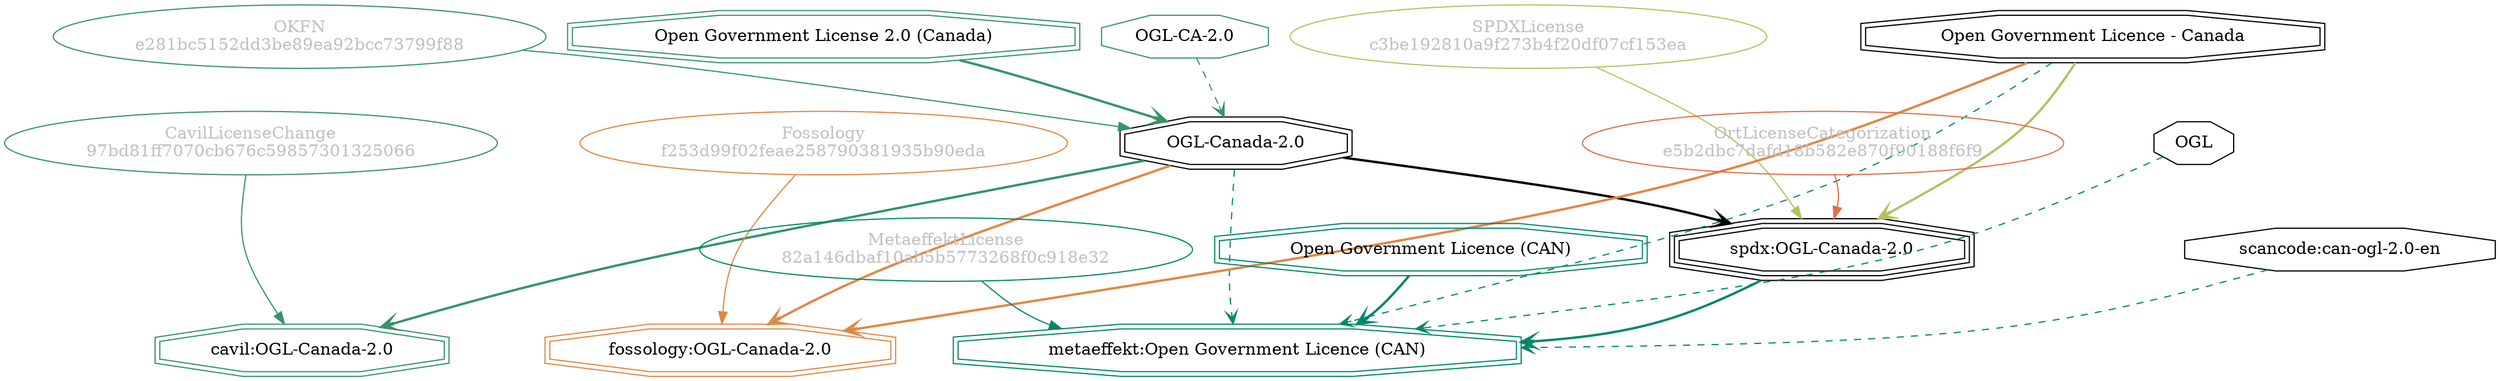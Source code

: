 strict digraph {
    node [shape=box];
    graph [splines=curved];
    3308 [label="SPDXLicense\nc3be192810a9f273b4f20df07cf153ea"
         ,fontcolor=gray
         ,color="#b8bf62"
         ,fillcolor="beige;1"
         ,shape=ellipse];
    3309 [label="spdx:OGL-Canada-2.0"
         ,shape=tripleoctagon];
    3310 [label="OGL-Canada-2.0"
         ,shape=doubleoctagon];
    3311 [label="Open Government Licence - Canada"
         ,shape=doubleoctagon];
    8241 [label=OGL,shape=octagon];
    13114 [label="scancode:can-ogl-2.0-en"
          ,shape=octagon];
    28154 [label="Fossology\nf253d99f02feae258790381935b90eda"
          ,fontcolor=gray
          ,color="#e18745"
          ,fillcolor="beige;1"
          ,shape=ellipse];
    28155 [label="fossology:OGL-Canada-2.0"
          ,color="#e18745"
          ,shape=doubleoctagon];
    28360 [label="OKFN\ne281bc5152dd3be89ea92bcc73799f88"
          ,fontcolor=gray
          ,color="#379469"
          ,fillcolor="beige;1"
          ,shape=ellipse];
    28361 [label="Open Government License 2.0 (Canada)"
          ,color="#379469"
          ,shape=doubleoctagon];
    28362 [label="OGL-CA-2.0"
          ,color="#379469"
          ,shape=octagon];
    35127 [label="OrtLicenseCategorization\ne5b2dbc7dafd18b582e870f90188f6f9"
          ,fontcolor=gray
          ,color="#e06f45"
          ,fillcolor="beige;1"
          ,shape=ellipse];
    37315 [label="CavilLicenseChange\n97bd81ff7070cb676c59857301325066"
          ,fontcolor=gray
          ,color="#379469"
          ,fillcolor="beige;1"
          ,shape=ellipse];
    37316 [label="cavil:OGL-Canada-2.0"
          ,color="#379469"
          ,shape=doubleoctagon];
    46711 [label="MetaeffektLicense\n82a146dbaf10ab5b5773268f0c918e32"
          ,fontcolor=gray
          ,color="#00876c"
          ,fillcolor="beige;1"
          ,shape=ellipse];
    46712 [label="metaeffekt:Open Government Licence (CAN)"
          ,color="#00876c"
          ,shape=doubleoctagon];
    46713 [label="Open Government Licence (CAN)"
          ,color="#00876c"
          ,shape=doubleoctagon];
    3308 -> 3309 [weight=0.5
                 ,color="#b8bf62"];
    3309 -> 46712 [style=bold
                  ,arrowhead=vee
                  ,weight=0.7
                  ,color="#00876c"];
    3310 -> 3309 [style=bold
                 ,arrowhead=vee
                 ,weight=0.7];
    3310 -> 28155 [style=bold
                  ,arrowhead=vee
                  ,weight=0.7
                  ,color="#e18745"];
    3310 -> 37316 [style=bold
                  ,arrowhead=vee
                  ,weight=0.7
                  ,color="#379469"];
    3310 -> 37316 [style=bold
                  ,arrowhead=vee
                  ,weight=0.7
                  ,color="#379469"];
    3310 -> 46712 [style=dashed
                  ,arrowhead=vee
                  ,weight=0.5
                  ,color="#00876c"];
    3311 -> 3309 [style=bold
                 ,arrowhead=vee
                 ,weight=0.7
                 ,color="#b8bf62"];
    3311 -> 28155 [style=bold
                  ,arrowhead=vee
                  ,weight=0.7
                  ,color="#e18745"];
    3311 -> 46712 [style=dashed
                  ,arrowhead=vee
                  ,weight=0.5
                  ,color="#00876c"];
    8241 -> 46712 [style=dashed
                  ,arrowhead=vee
                  ,weight=0.5
                  ,color="#00876c"];
    13114 -> 46712 [style=dashed
                   ,arrowhead=vee
                   ,weight=0.5
                   ,color="#00876c"];
    28154 -> 28155 [weight=0.5
                   ,color="#e18745"];
    28360 -> 3310 [weight=0.5
                  ,color="#379469"];
    28361 -> 3310 [style=bold
                  ,arrowhead=vee
                  ,weight=0.7
                  ,color="#379469"];
    28362 -> 3310 [style=dashed
                  ,arrowhead=vee
                  ,weight=0.5
                  ,color="#379469"];
    35127 -> 3309 [weight=0.5
                  ,color="#e06f45"];
    37315 -> 37316 [weight=0.5
                   ,color="#379469"];
    46711 -> 46712 [weight=0.5
                   ,color="#00876c"];
    46713 -> 46712 [style=bold
                   ,arrowhead=vee
                   ,weight=0.7
                   ,color="#00876c"];
    46713 -> 46712 [style=bold
                   ,arrowhead=vee
                   ,weight=0.7
                   ,color="#00876c"];
}
